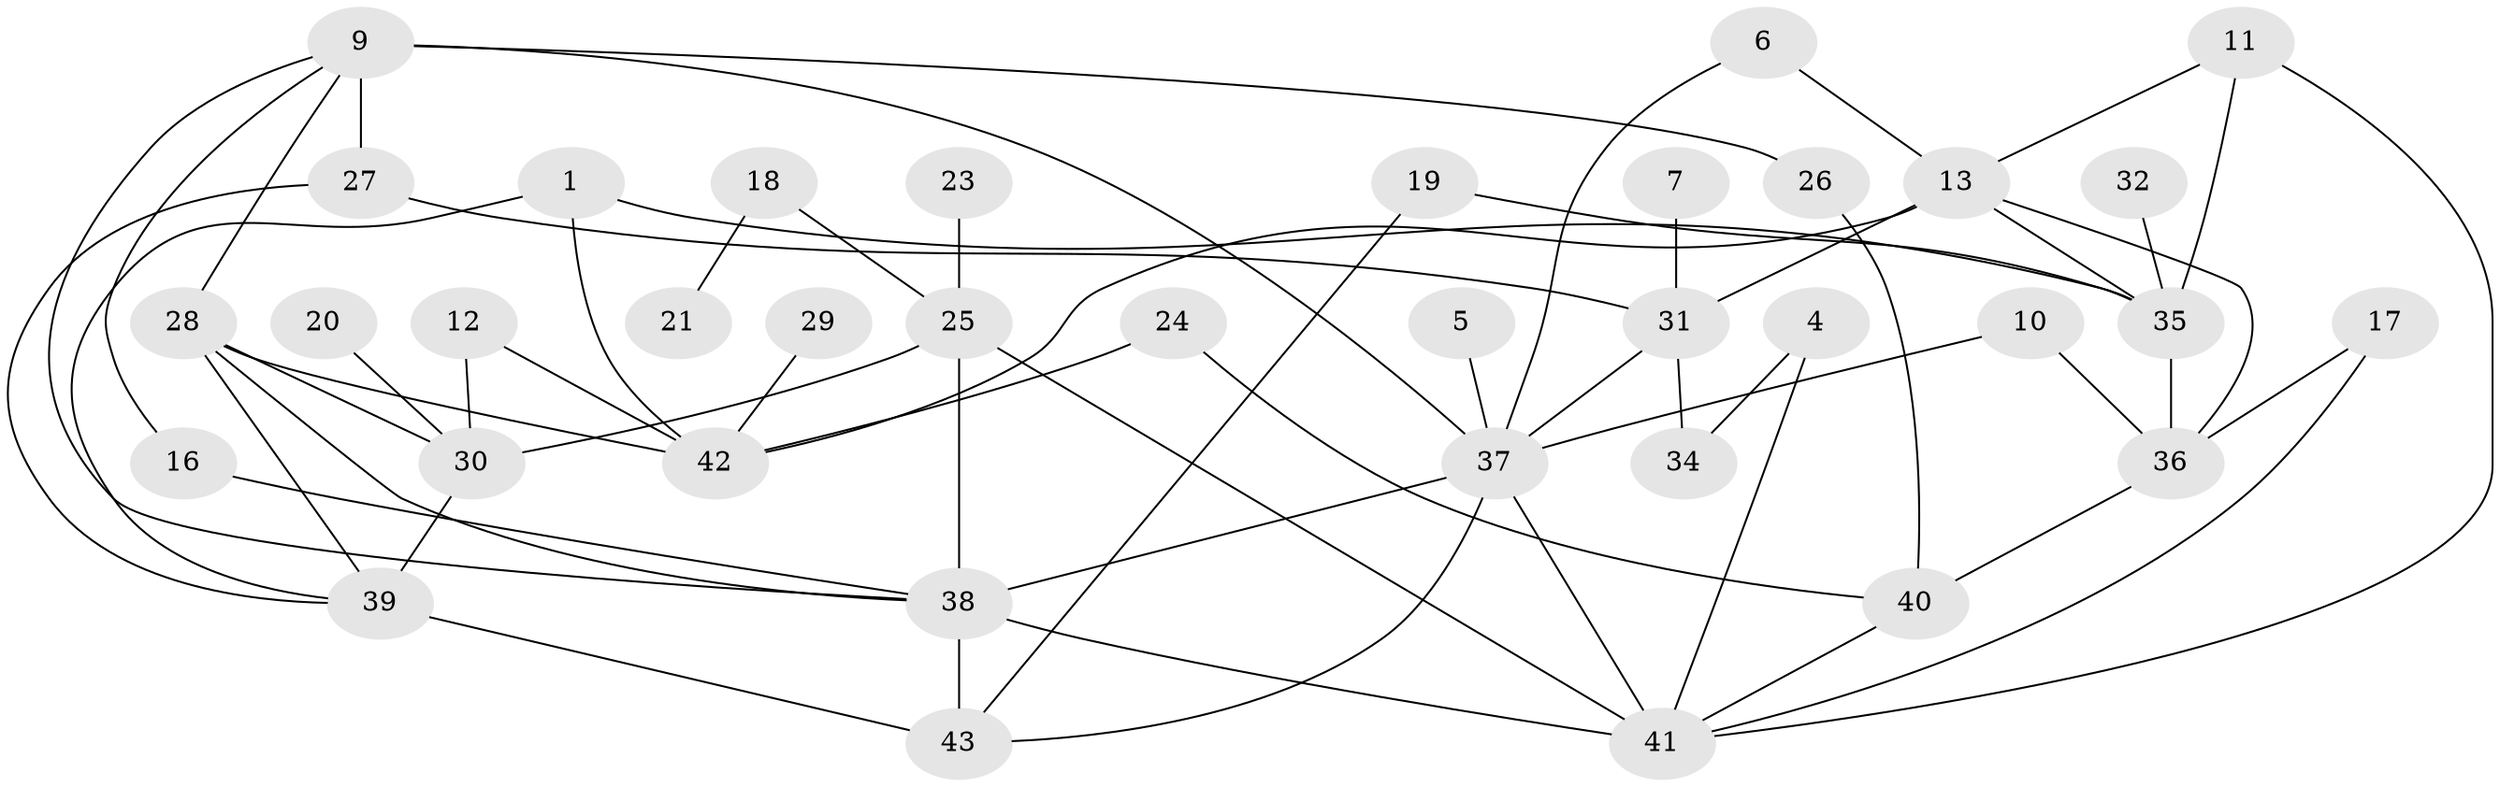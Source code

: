 // original degree distribution, {3: 0.24705882352941178, 1: 0.21176470588235294, 0: 0.08235294117647059, 6: 0.058823529411764705, 2: 0.2235294117647059, 4: 0.09411764705882353, 5: 0.07058823529411765, 7: 0.011764705882352941}
// Generated by graph-tools (version 1.1) at 2025/25/03/09/25 03:25:15]
// undirected, 36 vertices, 61 edges
graph export_dot {
graph [start="1"]
  node [color=gray90,style=filled];
  1;
  4;
  5;
  6;
  7;
  9;
  10;
  11;
  12;
  13;
  16;
  17;
  18;
  19;
  20;
  21;
  23;
  24;
  25;
  26;
  27;
  28;
  29;
  30;
  31;
  32;
  34;
  35;
  36;
  37;
  38;
  39;
  40;
  41;
  42;
  43;
  1 -- 35 [weight=1.0];
  1 -- 39 [weight=1.0];
  1 -- 42 [weight=1.0];
  4 -- 34 [weight=1.0];
  4 -- 41 [weight=1.0];
  5 -- 37 [weight=1.0];
  6 -- 13 [weight=1.0];
  6 -- 37 [weight=1.0];
  7 -- 31 [weight=1.0];
  9 -- 16 [weight=1.0];
  9 -- 26 [weight=2.0];
  9 -- 27 [weight=2.0];
  9 -- 28 [weight=1.0];
  9 -- 37 [weight=1.0];
  9 -- 38 [weight=1.0];
  10 -- 36 [weight=1.0];
  10 -- 37 [weight=1.0];
  11 -- 13 [weight=1.0];
  11 -- 35 [weight=1.0];
  11 -- 41 [weight=1.0];
  12 -- 30 [weight=1.0];
  12 -- 42 [weight=1.0];
  13 -- 31 [weight=2.0];
  13 -- 35 [weight=1.0];
  13 -- 36 [weight=1.0];
  13 -- 42 [weight=1.0];
  16 -- 38 [weight=1.0];
  17 -- 36 [weight=1.0];
  17 -- 41 [weight=1.0];
  18 -- 21 [weight=1.0];
  18 -- 25 [weight=1.0];
  19 -- 35 [weight=1.0];
  19 -- 43 [weight=1.0];
  20 -- 30 [weight=1.0];
  23 -- 25 [weight=1.0];
  24 -- 40 [weight=1.0];
  24 -- 42 [weight=1.0];
  25 -- 30 [weight=1.0];
  25 -- 38 [weight=1.0];
  25 -- 41 [weight=1.0];
  26 -- 40 [weight=1.0];
  27 -- 31 [weight=1.0];
  27 -- 39 [weight=1.0];
  28 -- 30 [weight=1.0];
  28 -- 38 [weight=1.0];
  28 -- 39 [weight=1.0];
  28 -- 42 [weight=1.0];
  29 -- 42 [weight=1.0];
  30 -- 39 [weight=1.0];
  31 -- 34 [weight=1.0];
  31 -- 37 [weight=1.0];
  32 -- 35 [weight=1.0];
  35 -- 36 [weight=1.0];
  36 -- 40 [weight=1.0];
  37 -- 38 [weight=1.0];
  37 -- 41 [weight=1.0];
  37 -- 43 [weight=1.0];
  38 -- 41 [weight=2.0];
  38 -- 43 [weight=1.0];
  39 -- 43 [weight=2.0];
  40 -- 41 [weight=1.0];
}
